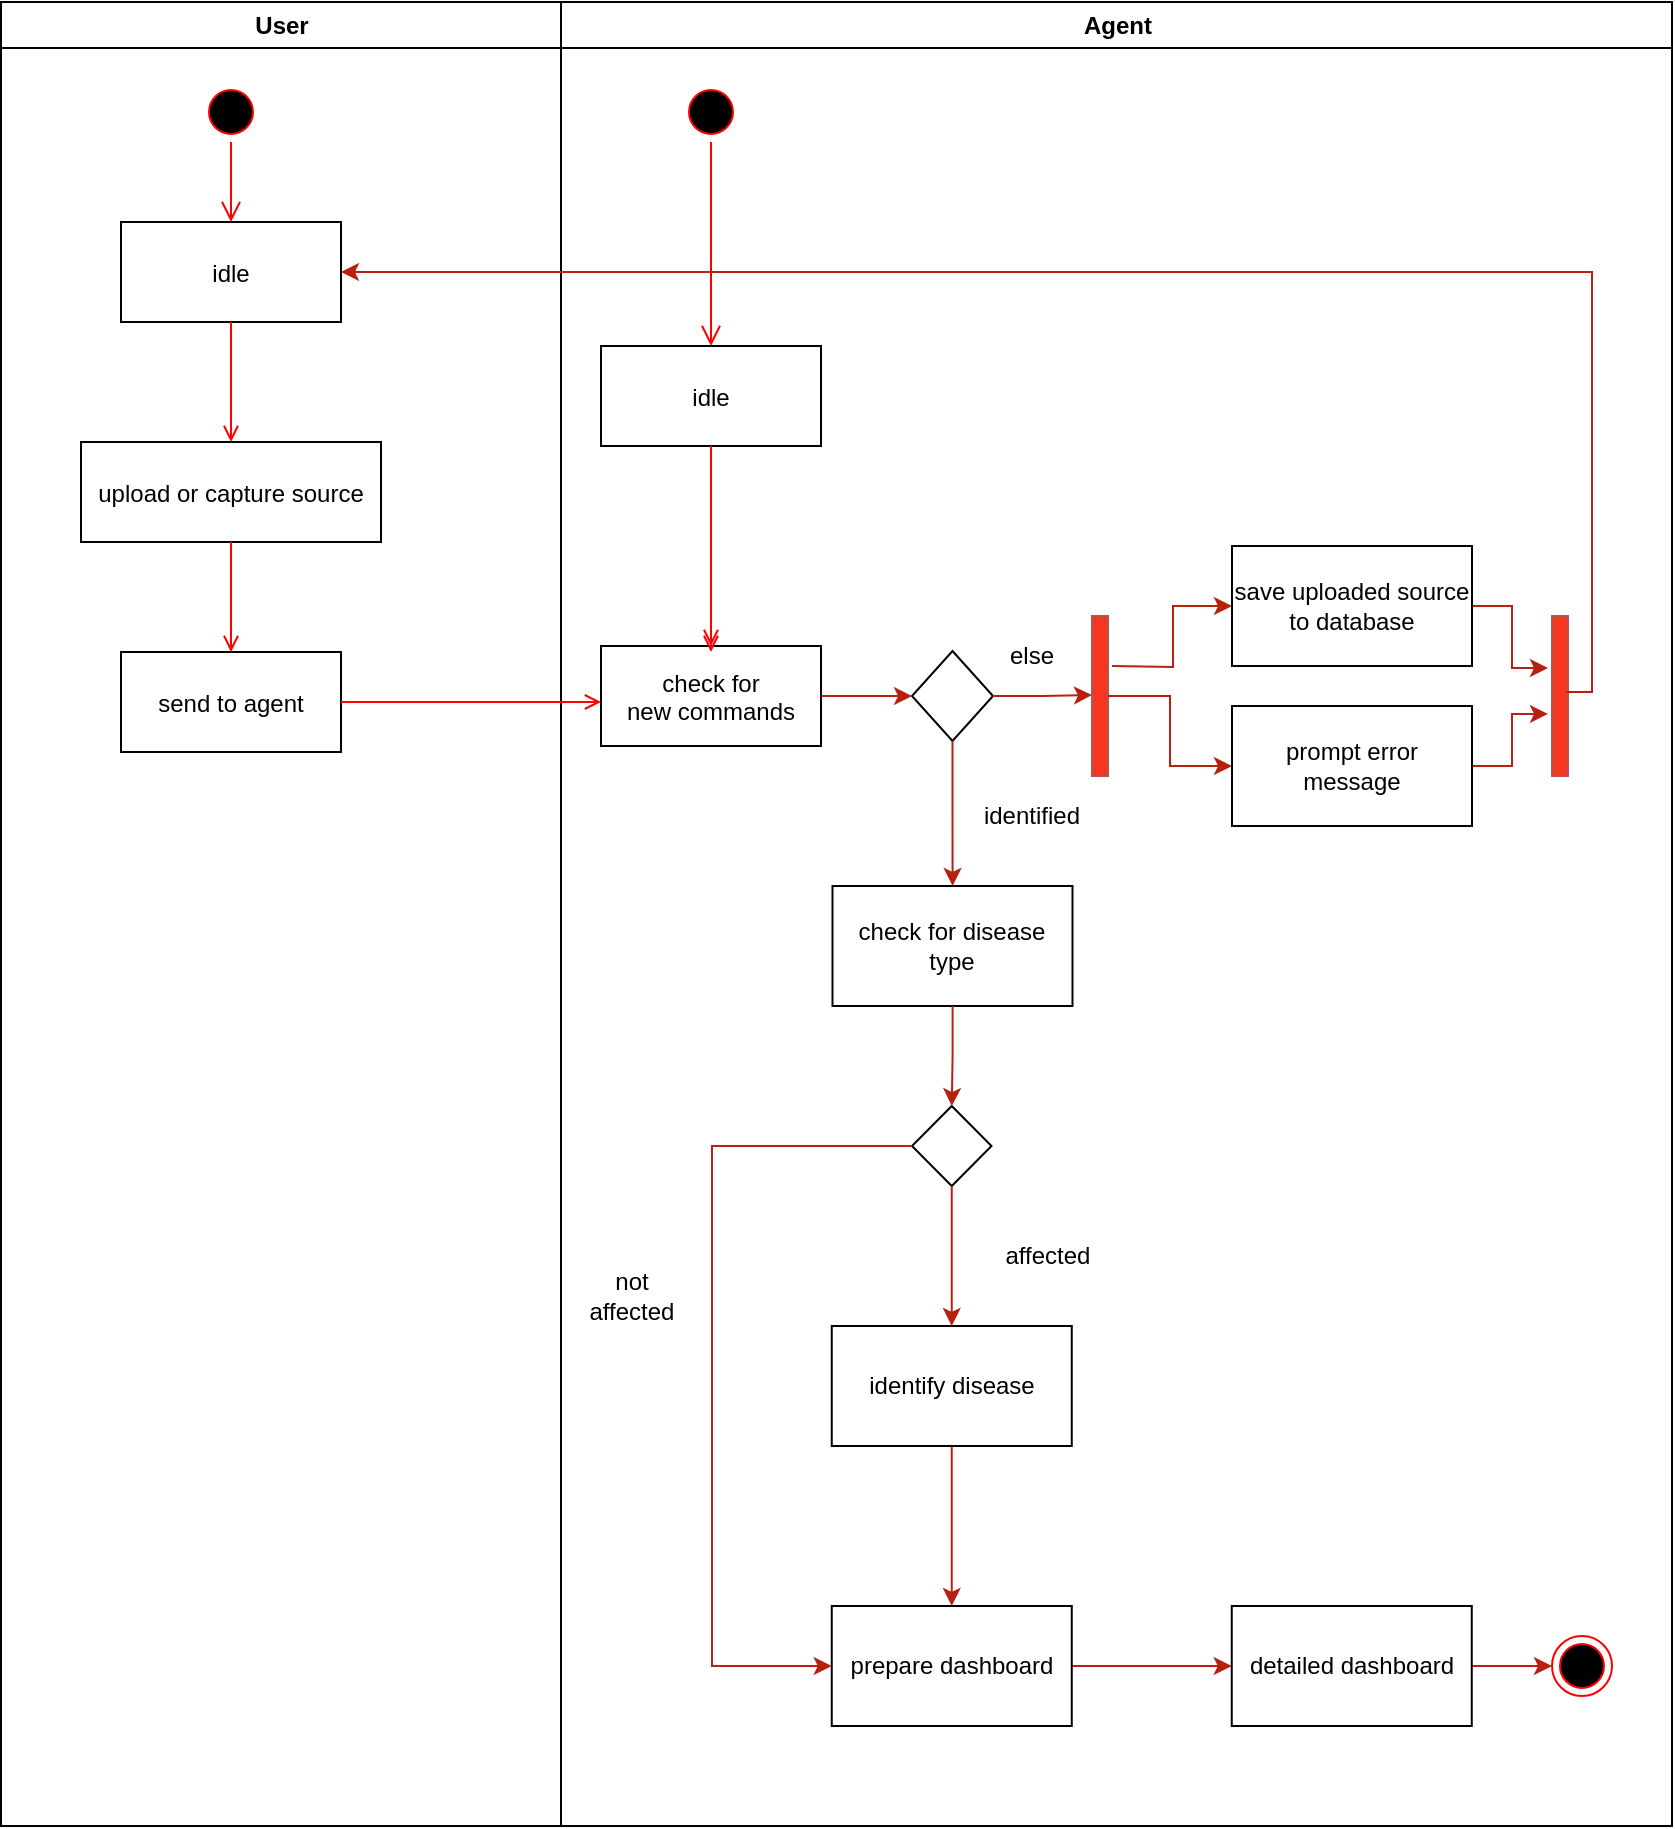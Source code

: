 <mxfile version="15.5.2" type="github">
  <diagram name="Page-1" id="e7e014a7-5840-1c2e-5031-d8a46d1fe8dd">
    <mxGraphModel dx="1422" dy="762" grid="1" gridSize="10" guides="1" tooltips="1" connect="1" arrows="1" fold="1" page="1" pageScale="1" pageWidth="1169" pageHeight="826" background="none" math="0" shadow="0">
      <root>
        <mxCell id="0" />
        <mxCell id="1" parent="0" />
        <mxCell id="2" value="User" style="swimlane;whiteSpace=wrap" parent="1" vertex="1">
          <mxGeometry x="164.5" y="128" width="280" height="912" as="geometry" />
        </mxCell>
        <mxCell id="5" value="" style="ellipse;shape=startState;fillColor=#000000;strokeColor=#ff0000;" parent="2" vertex="1">
          <mxGeometry x="100" y="40" width="30" height="30" as="geometry" />
        </mxCell>
        <mxCell id="6" value="" style="edgeStyle=elbowEdgeStyle;elbow=horizontal;verticalAlign=bottom;endArrow=open;endSize=8;strokeColor=#FF0000;endFill=1;rounded=0" parent="2" source="5" target="7" edge="1">
          <mxGeometry x="100" y="40" as="geometry">
            <mxPoint x="115" y="110" as="targetPoint" />
          </mxGeometry>
        </mxCell>
        <mxCell id="7" value="idle" style="" parent="2" vertex="1">
          <mxGeometry x="60" y="110" width="110" height="50" as="geometry" />
        </mxCell>
        <mxCell id="8" value="upload or capture source" style="" parent="2" vertex="1">
          <mxGeometry x="40" y="220" width="150" height="50" as="geometry" />
        </mxCell>
        <mxCell id="9" value="" style="endArrow=open;strokeColor=#FF0000;endFill=1;rounded=0" parent="2" source="7" target="8" edge="1">
          <mxGeometry relative="1" as="geometry" />
        </mxCell>
        <mxCell id="10" value="send to agent" style="" parent="2" vertex="1">
          <mxGeometry x="60" y="325" width="110" height="50" as="geometry" />
        </mxCell>
        <mxCell id="11" value="" style="endArrow=open;strokeColor=#FF0000;endFill=1;rounded=0" parent="2" source="8" target="10" edge="1">
          <mxGeometry relative="1" as="geometry" />
        </mxCell>
        <mxCell id="3" value="Agent" style="swimlane;whiteSpace=wrap" parent="1" vertex="1">
          <mxGeometry x="444.5" y="128" width="555.5" height="912" as="geometry" />
        </mxCell>
        <mxCell id="13" value="" style="ellipse;shape=startState;fillColor=#000000;strokeColor=#ff0000;" parent="3" vertex="1">
          <mxGeometry x="60" y="40" width="30" height="30" as="geometry" />
        </mxCell>
        <mxCell id="14" value="" style="edgeStyle=elbowEdgeStyle;elbow=horizontal;verticalAlign=bottom;endArrow=open;endSize=8;strokeColor=#FF0000;endFill=1;rounded=0" parent="3" source="13" target="15" edge="1">
          <mxGeometry x="40" y="20" as="geometry">
            <mxPoint x="55" y="90" as="targetPoint" />
          </mxGeometry>
        </mxCell>
        <mxCell id="15" value="idle" style="" parent="3" vertex="1">
          <mxGeometry x="20" y="172" width="110" height="50" as="geometry" />
        </mxCell>
        <mxCell id="16" value="check for &#xa;new commands" style="" parent="3" vertex="1">
          <mxGeometry x="20" y="322" width="110" height="50" as="geometry" />
        </mxCell>
        <mxCell id="17" value="" style="endArrow=open;strokeColor=#FF0000;endFill=1;rounded=0" parent="3" source="15" target="16" edge="1">
          <mxGeometry relative="1" as="geometry" />
        </mxCell>
        <mxCell id="19" value="" style="endArrow=open;strokeColor=#FF0000;endFill=1;rounded=0" parent="3" source="16" edge="1">
          <mxGeometry relative="1" as="geometry">
            <mxPoint x="75" y="325" as="targetPoint" />
          </mxGeometry>
        </mxCell>
        <mxCell id="GTZNmrSL_PvrEvCJ2HKf-42" value="" style="rhombus;whiteSpace=wrap;html=1;" vertex="1" parent="3">
          <mxGeometry x="175.5" y="324.5" width="40.5" height="45" as="geometry" />
        </mxCell>
        <mxCell id="GTZNmrSL_PvrEvCJ2HKf-43" value="" style="edgeStyle=orthogonalEdgeStyle;rounded=0;orthogonalLoop=1;jettySize=auto;html=1;fillColor=#f8cecc;strokeColor=#B8200F;" edge="1" parent="3" source="16" target="GTZNmrSL_PvrEvCJ2HKf-42">
          <mxGeometry relative="1" as="geometry" />
        </mxCell>
        <mxCell id="GTZNmrSL_PvrEvCJ2HKf-46" value="identified" style="text;html=1;strokeColor=none;fillColor=none;align=center;verticalAlign=middle;whiteSpace=wrap;rounded=0;" vertex="1" parent="3">
          <mxGeometry x="205.5" y="392" width="60" height="30" as="geometry" />
        </mxCell>
        <mxCell id="GTZNmrSL_PvrEvCJ2HKf-52" value="else" style="text;html=1;strokeColor=none;fillColor=none;align=center;verticalAlign=middle;whiteSpace=wrap;rounded=0;" vertex="1" parent="3">
          <mxGeometry x="205.5" y="312" width="60" height="30" as="geometry" />
        </mxCell>
        <mxCell id="GTZNmrSL_PvrEvCJ2HKf-57" value="" style="html=1;points=[];perimeter=orthogonalPerimeter;fillColor=#F83620;strokeColor=#b85450;direction=west;" vertex="1" parent="3">
          <mxGeometry x="265.5" y="307" width="8" height="80" as="geometry" />
        </mxCell>
        <mxCell id="GTZNmrSL_PvrEvCJ2HKf-51" value="" style="edgeStyle=orthogonalEdgeStyle;rounded=0;orthogonalLoop=1;jettySize=auto;html=1;strokeColor=#B8200F;entryX=1;entryY=0.506;entryDx=0;entryDy=0;entryPerimeter=0;" edge="1" parent="3" source="GTZNmrSL_PvrEvCJ2HKf-42" target="GTZNmrSL_PvrEvCJ2HKf-57">
          <mxGeometry relative="1" as="geometry">
            <mxPoint x="265" y="252" as="targetPoint" />
          </mxGeometry>
        </mxCell>
        <mxCell id="GTZNmrSL_PvrEvCJ2HKf-48" value="check for disease&lt;br&gt;type" style="whiteSpace=wrap;html=1;" vertex="1" parent="3">
          <mxGeometry x="135.75" y="442" width="120" height="60" as="geometry" />
        </mxCell>
        <mxCell id="GTZNmrSL_PvrEvCJ2HKf-49" value="" style="edgeStyle=orthogonalEdgeStyle;rounded=0;orthogonalLoop=1;jettySize=auto;html=1;strokeColor=#B8200F;" edge="1" parent="3" source="GTZNmrSL_PvrEvCJ2HKf-42" target="GTZNmrSL_PvrEvCJ2HKf-48">
          <mxGeometry relative="1" as="geometry" />
        </mxCell>
        <mxCell id="GTZNmrSL_PvrEvCJ2HKf-65" style="edgeStyle=orthogonalEdgeStyle;rounded=0;orthogonalLoop=1;jettySize=auto;html=1;entryX=1.25;entryY=0.675;entryDx=0;entryDy=0;entryPerimeter=0;strokeColor=#B8200F;strokeWidth=1;" edge="1" parent="3" source="GTZNmrSL_PvrEvCJ2HKf-59" target="GTZNmrSL_PvrEvCJ2HKf-64">
          <mxGeometry relative="1" as="geometry" />
        </mxCell>
        <mxCell id="GTZNmrSL_PvrEvCJ2HKf-59" value="save uploaded source to database" style="whiteSpace=wrap;html=1;strokeColor=#000000;fillColor=default;" vertex="1" parent="3">
          <mxGeometry x="335.5" y="272" width="120" height="60" as="geometry" />
        </mxCell>
        <mxCell id="GTZNmrSL_PvrEvCJ2HKf-66" style="edgeStyle=orthogonalEdgeStyle;rounded=0;orthogonalLoop=1;jettySize=auto;html=1;entryX=1.25;entryY=0.388;entryDx=0;entryDy=0;entryPerimeter=0;strokeColor=#B8200F;strokeWidth=1;" edge="1" parent="3" source="GTZNmrSL_PvrEvCJ2HKf-61" target="GTZNmrSL_PvrEvCJ2HKf-64">
          <mxGeometry relative="1" as="geometry" />
        </mxCell>
        <mxCell id="GTZNmrSL_PvrEvCJ2HKf-61" value="prompt error message" style="whiteSpace=wrap;html=1;" vertex="1" parent="3">
          <mxGeometry x="335.5" y="352" width="120" height="60" as="geometry" />
        </mxCell>
        <mxCell id="GTZNmrSL_PvrEvCJ2HKf-62" value="" style="edgeStyle=orthogonalEdgeStyle;rounded=0;orthogonalLoop=1;jettySize=auto;html=1;strokeColor=#B8200F;strokeWidth=1;" edge="1" parent="3" source="GTZNmrSL_PvrEvCJ2HKf-57" target="GTZNmrSL_PvrEvCJ2HKf-61">
          <mxGeometry relative="1" as="geometry" />
        </mxCell>
        <mxCell id="GTZNmrSL_PvrEvCJ2HKf-64" value="" style="html=1;points=[];perimeter=orthogonalPerimeter;fillColor=#F83620;strokeColor=#b85450;direction=west;" vertex="1" parent="3">
          <mxGeometry x="495.5" y="307" width="8" height="80" as="geometry" />
        </mxCell>
        <mxCell id="GTZNmrSL_PvrEvCJ2HKf-67" value="" style="rhombus;whiteSpace=wrap;html=1;" vertex="1" parent="3">
          <mxGeometry x="175.5" y="552" width="39.75" height="40" as="geometry" />
        </mxCell>
        <mxCell id="GTZNmrSL_PvrEvCJ2HKf-68" value="" style="edgeStyle=orthogonalEdgeStyle;rounded=0;orthogonalLoop=1;jettySize=auto;html=1;strokeColor=#B8200F;strokeWidth=1;" edge="1" parent="3" source="GTZNmrSL_PvrEvCJ2HKf-48" target="GTZNmrSL_PvrEvCJ2HKf-67">
          <mxGeometry relative="1" as="geometry" />
        </mxCell>
        <mxCell id="GTZNmrSL_PvrEvCJ2HKf-71" value="affected" style="text;html=1;strokeColor=none;fillColor=none;align=center;verticalAlign=middle;whiteSpace=wrap;rounded=0;" vertex="1" parent="3">
          <mxGeometry x="213.5" y="612" width="60" height="30" as="geometry" />
        </mxCell>
        <mxCell id="GTZNmrSL_PvrEvCJ2HKf-75" value="not affected" style="text;html=1;strokeColor=none;fillColor=none;align=center;verticalAlign=middle;whiteSpace=wrap;rounded=0;" vertex="1" parent="3">
          <mxGeometry x="5.5" y="632" width="60" height="30" as="geometry" />
        </mxCell>
        <mxCell id="GTZNmrSL_PvrEvCJ2HKf-78" value="" style="ellipse;html=1;shape=endState;fillColor=#000000;strokeColor=#ff0000;" vertex="1" parent="3">
          <mxGeometry x="495.5" y="817" width="30" height="30" as="geometry" />
        </mxCell>
        <mxCell id="20" value="" style="endArrow=open;strokeColor=#FF0000;endFill=1;rounded=0" parent="1" source="10" edge="1">
          <mxGeometry relative="1" as="geometry">
            <mxPoint x="464.5" y="478" as="targetPoint" />
          </mxGeometry>
        </mxCell>
        <mxCell id="GTZNmrSL_PvrEvCJ2HKf-60" value="" style="edgeStyle=orthogonalEdgeStyle;rounded=0;orthogonalLoop=1;jettySize=auto;html=1;strokeColor=#B8200F;strokeWidth=1;" edge="1" parent="1" target="GTZNmrSL_PvrEvCJ2HKf-59">
          <mxGeometry relative="1" as="geometry">
            <mxPoint x="720" y="460" as="sourcePoint" />
          </mxGeometry>
        </mxCell>
        <mxCell id="GTZNmrSL_PvrEvCJ2HKf-63" style="edgeStyle=orthogonalEdgeStyle;rounded=0;orthogonalLoop=1;jettySize=auto;html=1;entryX=1;entryY=0.5;entryDx=0;entryDy=0;strokeColor=#B8200F;strokeWidth=1;exitX=0.125;exitY=0.525;exitDx=0;exitDy=0;exitPerimeter=0;" edge="1" parent="1" source="GTZNmrSL_PvrEvCJ2HKf-64" target="7">
          <mxGeometry relative="1" as="geometry">
            <Array as="points">
              <mxPoint x="960" y="473" />
              <mxPoint x="960" y="263" />
            </Array>
          </mxGeometry>
        </mxCell>
        <mxCell id="GTZNmrSL_PvrEvCJ2HKf-73" value="" style="edgeStyle=orthogonalEdgeStyle;rounded=0;orthogonalLoop=1;jettySize=auto;html=1;strokeColor=#B8200F;strokeWidth=1;" edge="1" parent="1" source="GTZNmrSL_PvrEvCJ2HKf-69" target="GTZNmrSL_PvrEvCJ2HKf-72">
          <mxGeometry relative="1" as="geometry" />
        </mxCell>
        <mxCell id="GTZNmrSL_PvrEvCJ2HKf-69" value="identify disease" style="whiteSpace=wrap;html=1;" vertex="1" parent="1">
          <mxGeometry x="579.875" y="790" width="120" height="60" as="geometry" />
        </mxCell>
        <mxCell id="GTZNmrSL_PvrEvCJ2HKf-70" value="" style="edgeStyle=orthogonalEdgeStyle;rounded=0;orthogonalLoop=1;jettySize=auto;html=1;strokeColor=#B8200F;strokeWidth=1;" edge="1" parent="1" source="GTZNmrSL_PvrEvCJ2HKf-67" target="GTZNmrSL_PvrEvCJ2HKf-69">
          <mxGeometry relative="1" as="geometry" />
        </mxCell>
        <mxCell id="GTZNmrSL_PvrEvCJ2HKf-77" value="" style="edgeStyle=orthogonalEdgeStyle;rounded=0;orthogonalLoop=1;jettySize=auto;html=1;strokeColor=#B8200F;strokeWidth=1;" edge="1" parent="1" source="GTZNmrSL_PvrEvCJ2HKf-72" target="GTZNmrSL_PvrEvCJ2HKf-76">
          <mxGeometry relative="1" as="geometry" />
        </mxCell>
        <mxCell id="GTZNmrSL_PvrEvCJ2HKf-72" value="prepare dashboard" style="whiteSpace=wrap;html=1;" vertex="1" parent="1">
          <mxGeometry x="579.875" y="930" width="120" height="60" as="geometry" />
        </mxCell>
        <mxCell id="GTZNmrSL_PvrEvCJ2HKf-74" style="edgeStyle=orthogonalEdgeStyle;rounded=0;orthogonalLoop=1;jettySize=auto;html=1;entryX=0;entryY=0.5;entryDx=0;entryDy=0;strokeColor=#B8200F;strokeWidth=1;" edge="1" parent="1" source="GTZNmrSL_PvrEvCJ2HKf-67" target="GTZNmrSL_PvrEvCJ2HKf-72">
          <mxGeometry relative="1" as="geometry">
            <Array as="points">
              <mxPoint x="520" y="700" />
              <mxPoint x="520" y="960" />
            </Array>
          </mxGeometry>
        </mxCell>
        <mxCell id="GTZNmrSL_PvrEvCJ2HKf-79" style="edgeStyle=orthogonalEdgeStyle;rounded=0;orthogonalLoop=1;jettySize=auto;html=1;strokeColor=#B8200F;strokeWidth=1;" edge="1" parent="1" source="GTZNmrSL_PvrEvCJ2HKf-76" target="GTZNmrSL_PvrEvCJ2HKf-78">
          <mxGeometry relative="1" as="geometry" />
        </mxCell>
        <mxCell id="GTZNmrSL_PvrEvCJ2HKf-76" value="detailed dashboard" style="whiteSpace=wrap;html=1;" vertex="1" parent="1">
          <mxGeometry x="779.875" y="930" width="120" height="60" as="geometry" />
        </mxCell>
      </root>
    </mxGraphModel>
  </diagram>
</mxfile>
